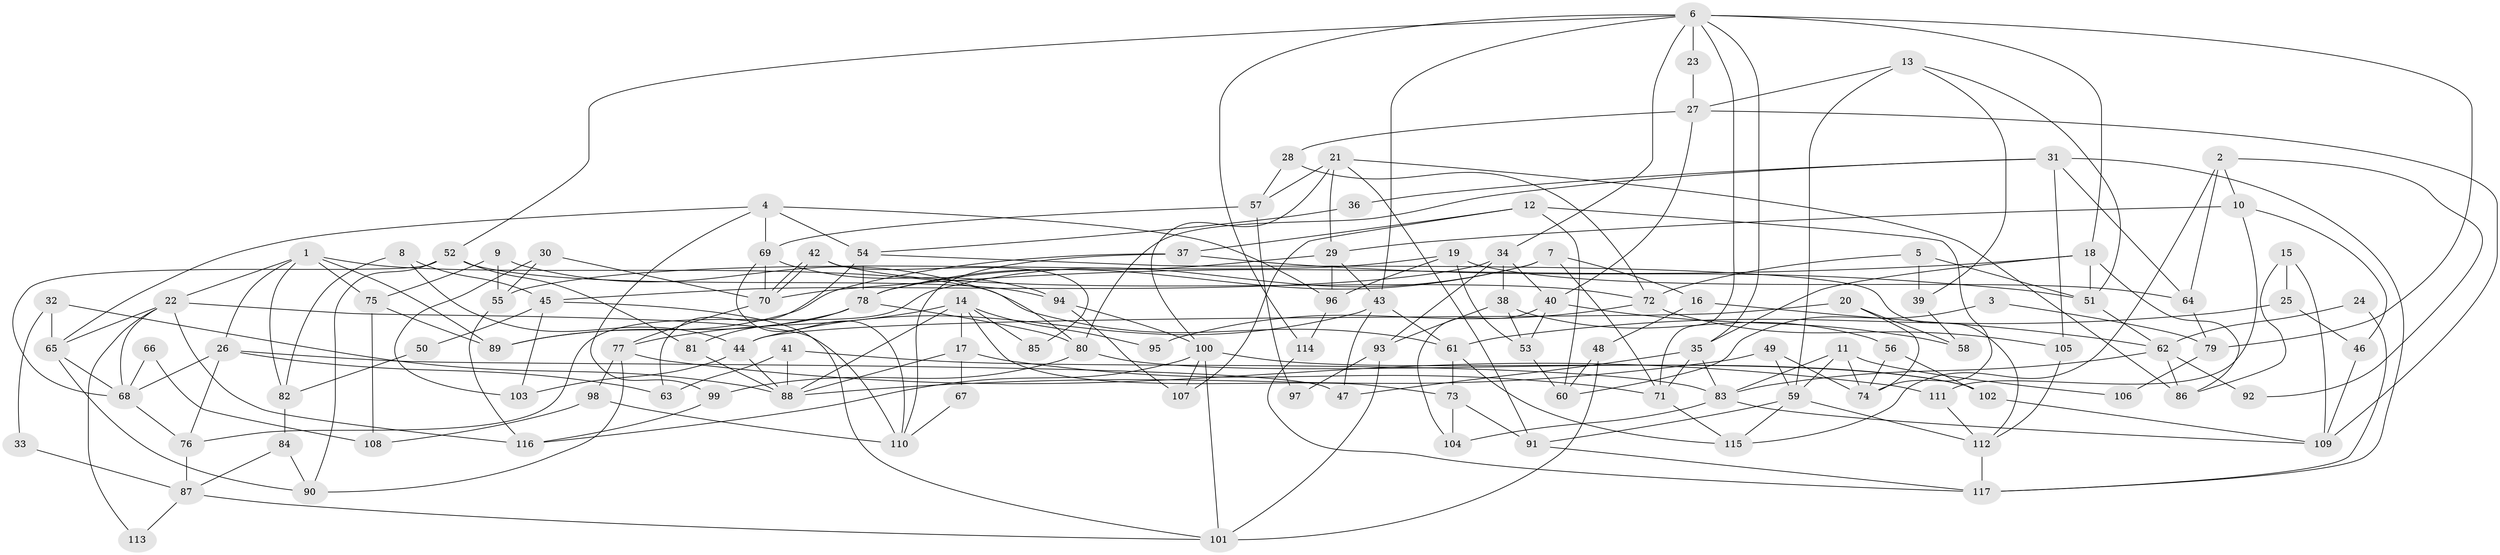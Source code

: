 // Generated by graph-tools (version 1.1) at 2025/36/03/09/25 02:36:09]
// undirected, 117 vertices, 234 edges
graph export_dot {
graph [start="1"]
  node [color=gray90,style=filled];
  1;
  2;
  3;
  4;
  5;
  6;
  7;
  8;
  9;
  10;
  11;
  12;
  13;
  14;
  15;
  16;
  17;
  18;
  19;
  20;
  21;
  22;
  23;
  24;
  25;
  26;
  27;
  28;
  29;
  30;
  31;
  32;
  33;
  34;
  35;
  36;
  37;
  38;
  39;
  40;
  41;
  42;
  43;
  44;
  45;
  46;
  47;
  48;
  49;
  50;
  51;
  52;
  53;
  54;
  55;
  56;
  57;
  58;
  59;
  60;
  61;
  62;
  63;
  64;
  65;
  66;
  67;
  68;
  69;
  70;
  71;
  72;
  73;
  74;
  75;
  76;
  77;
  78;
  79;
  80;
  81;
  82;
  83;
  84;
  85;
  86;
  87;
  88;
  89;
  90;
  91;
  92;
  93;
  94;
  95;
  96;
  97;
  98;
  99;
  100;
  101;
  102;
  103;
  104;
  105;
  106;
  107;
  108;
  109;
  110;
  111;
  112;
  113;
  114;
  115;
  116;
  117;
  1 -- 22;
  1 -- 26;
  1 -- 61;
  1 -- 75;
  1 -- 82;
  1 -- 89;
  2 -- 115;
  2 -- 10;
  2 -- 64;
  2 -- 92;
  3 -- 79;
  3 -- 60;
  4 -- 96;
  4 -- 65;
  4 -- 54;
  4 -- 69;
  4 -- 99;
  5 -- 51;
  5 -- 39;
  5 -- 72;
  6 -- 18;
  6 -- 35;
  6 -- 23;
  6 -- 34;
  6 -- 43;
  6 -- 52;
  6 -- 71;
  6 -- 79;
  6 -- 114;
  7 -- 78;
  7 -- 76;
  7 -- 16;
  7 -- 71;
  8 -- 45;
  8 -- 44;
  8 -- 82;
  9 -- 75;
  9 -- 80;
  9 -- 55;
  10 -- 111;
  10 -- 46;
  10 -- 29;
  11 -- 74;
  11 -- 59;
  11 -- 83;
  11 -- 106;
  12 -- 60;
  12 -- 37;
  12 -- 74;
  12 -- 107;
  13 -- 27;
  13 -- 51;
  13 -- 39;
  13 -- 59;
  14 -- 73;
  14 -- 77;
  14 -- 17;
  14 -- 85;
  14 -- 88;
  14 -- 95;
  15 -- 109;
  15 -- 86;
  15 -- 25;
  16 -- 62;
  16 -- 48;
  17 -- 71;
  17 -- 67;
  17 -- 88;
  18 -- 70;
  18 -- 35;
  18 -- 51;
  18 -- 86;
  19 -- 96;
  19 -- 64;
  19 -- 53;
  19 -- 55;
  20 -- 44;
  20 -- 74;
  20 -- 58;
  21 -- 29;
  21 -- 100;
  21 -- 57;
  21 -- 86;
  21 -- 91;
  22 -- 116;
  22 -- 110;
  22 -- 65;
  22 -- 68;
  22 -- 113;
  23 -- 27;
  24 -- 117;
  24 -- 62;
  25 -- 61;
  25 -- 46;
  26 -- 63;
  26 -- 68;
  26 -- 47;
  26 -- 76;
  27 -- 109;
  27 -- 40;
  27 -- 28;
  28 -- 57;
  28 -- 72;
  29 -- 78;
  29 -- 43;
  29 -- 96;
  30 -- 70;
  30 -- 55;
  30 -- 103;
  31 -- 105;
  31 -- 80;
  31 -- 36;
  31 -- 64;
  31 -- 117;
  32 -- 65;
  32 -- 88;
  32 -- 33;
  33 -- 87;
  34 -- 40;
  34 -- 38;
  34 -- 45;
  34 -- 93;
  35 -- 71;
  35 -- 47;
  35 -- 83;
  36 -- 54;
  37 -- 51;
  37 -- 89;
  37 -- 110;
  38 -- 56;
  38 -- 53;
  38 -- 93;
  39 -- 58;
  40 -- 53;
  40 -- 104;
  40 -- 58;
  41 -- 83;
  41 -- 88;
  41 -- 63;
  42 -- 72;
  42 -- 70;
  42 -- 70;
  42 -- 85;
  43 -- 44;
  43 -- 47;
  43 -- 61;
  44 -- 88;
  44 -- 103;
  45 -- 103;
  45 -- 50;
  45 -- 101;
  46 -- 109;
  48 -- 101;
  48 -- 60;
  49 -- 88;
  49 -- 59;
  49 -- 74;
  50 -- 82;
  51 -- 62;
  52 -- 90;
  52 -- 68;
  52 -- 81;
  52 -- 94;
  53 -- 60;
  54 -- 112;
  54 -- 63;
  54 -- 78;
  55 -- 116;
  56 -- 74;
  56 -- 102;
  57 -- 69;
  57 -- 97;
  59 -- 115;
  59 -- 91;
  59 -- 112;
  61 -- 73;
  61 -- 115;
  62 -- 86;
  62 -- 83;
  62 -- 92;
  64 -- 79;
  65 -- 68;
  65 -- 90;
  66 -- 68;
  66 -- 108;
  67 -- 110;
  68 -- 76;
  69 -- 94;
  69 -- 70;
  69 -- 110;
  70 -- 77;
  71 -- 115;
  72 -- 95;
  72 -- 105;
  73 -- 91;
  73 -- 104;
  75 -- 89;
  75 -- 108;
  76 -- 87;
  77 -- 90;
  77 -- 98;
  77 -- 111;
  78 -- 81;
  78 -- 80;
  78 -- 89;
  79 -- 106;
  80 -- 99;
  80 -- 102;
  81 -- 88;
  82 -- 84;
  83 -- 104;
  83 -- 109;
  84 -- 87;
  84 -- 90;
  87 -- 101;
  87 -- 113;
  91 -- 117;
  93 -- 97;
  93 -- 101;
  94 -- 100;
  94 -- 107;
  96 -- 114;
  98 -- 110;
  98 -- 108;
  99 -- 116;
  100 -- 101;
  100 -- 107;
  100 -- 102;
  100 -- 116;
  102 -- 109;
  105 -- 112;
  111 -- 112;
  112 -- 117;
  114 -- 117;
}
